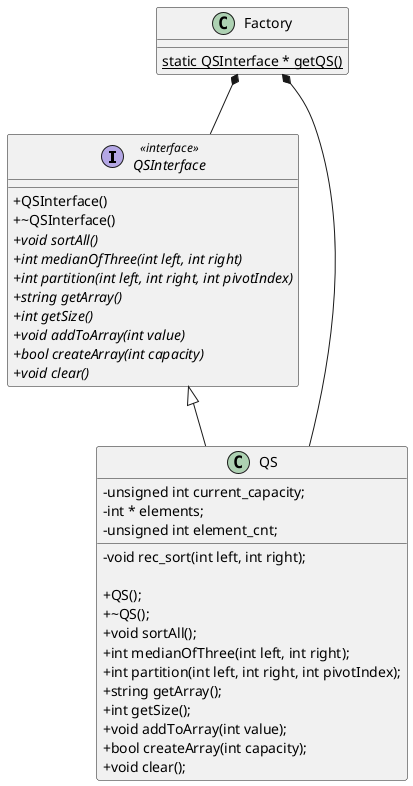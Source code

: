 @startuml

skinparam classAttributeIconSize 0

interface QSInterface <<interface>> {
    + QSInterface()
    + ~QSInterface()
    + {abstract} void sortAll()
    + {abstract} int medianOfThree(int left, int right)
    + {abstract} int partition(int left, int right, int pivotIndex)
    + {abstract} string getArray()
    + {abstract} int getSize()
    + {abstract} void addToArray(int value)
    + {abstract} bool createArray(int capacity)
    + {abstract} void clear()
}

class Factory {
    {static} static QSInterface * getQS()
}

Factory *-- QSInterface

class QS {

        - unsigned int current_capacity;
        - int * elements;
        - unsigned int element_cnt;
        - void rec_sort(int left, int right);

        + QS();
        + ~QS();
        + void sortAll();
        + int medianOfThree(int left, int right);
        + int partition(int left, int right, int pivotIndex);
        + string getArray();
        + int getSize();
        + void addToArray(int value);
        + bool createArray(int capacity);
        + void clear();

}

QSInterface <|-- QS
Factory *-- QS
 

@enduml

